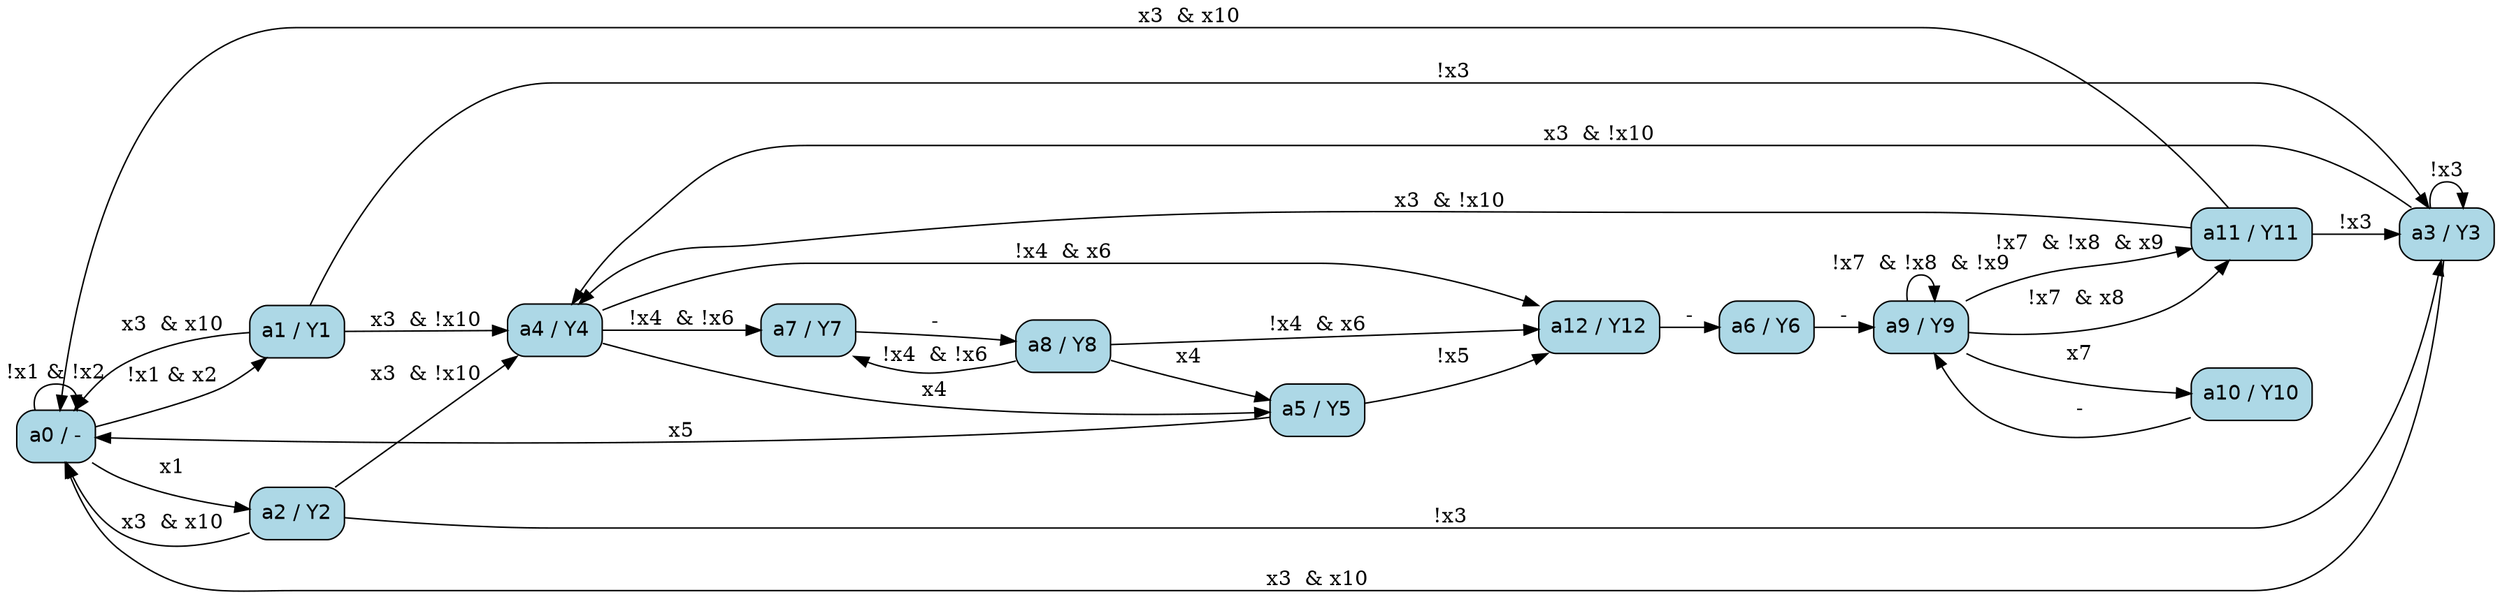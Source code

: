 digraph "SAI LiftStateMachine" {
	fontsize=12 rankdir=LR
	node [fillcolor=lightblue fontname=Helvetica shape=box style="rounded,filled"]
	a0 [label="a0 / -"]
	a1 [label="a1 / Y1"]
	a2 [label="a2 / Y2"]
	a3 [label="a3 / Y3"]
	a4 [label="a4 / Y4"]
	a5 [label="a5 / Y5"]
	a6 [label="a6 / Y6"]
	a7 [label="a7 / Y7"]
	a8 [label="a8 / Y8"]
	a9 [label="a9 / Y9"]
	a10 [label="a10 / Y10"]
	a11 [label="a11 / Y11"]
	a12 [label="a12 / Y12"]
	a0 -> a0 [label="!x1 & !x2"]
	a0 -> a1 [label="!x1 & x2"]
	a0 -> a2 [label=x1]
	a1 -> a3 [label="!x3"]
	a1 -> a4 [label="x3  & !x10"]
	a1 -> a0 [label="x3  & x10"]
	a2 -> a3 [label="!x3 "]
	a2 -> a4 [label="x3  & !x10"]
	a2 -> a0 [label="x3  & x10"]
	a3 -> a3 [label="!x3"]
	a3 -> a0 [label="x3  & x10"]
	a3 -> a4 [label="x3  & !x10"]
	a4 -> a5 [label=x4]
	a4 -> a12 [label="!x4  & x6"]
	a4 -> a7 [label="!x4  & !x6"]
	a5 -> a0 [label=x5]
	a5 -> a12 [label="!x5"]
	a12 -> a6 [label="-"]
	a6 -> a9 [label="-"]
	a7 -> a8 [label="-"]
	a8 -> a5 [label=x4]
	a8 -> a12 [label="!x4  & x6"]
	a8 -> a7 [label="!x4  & !x6"]
	a9 -> a10 [label=x7]
	a9 -> a11 [label="!x7  & x8 "]
	a9 -> a11 [label="!x7  & !x8  & x9"]
	a9 -> a9 [label="!x7  & !x8  & !x9"]
	a10 -> a9 [label="-"]
	a11 -> a0 [label="x3  & x10"]
	a11 -> a4 [label="x3  & !x10 "]
	a11 -> a3 [label="!x3"]
}
